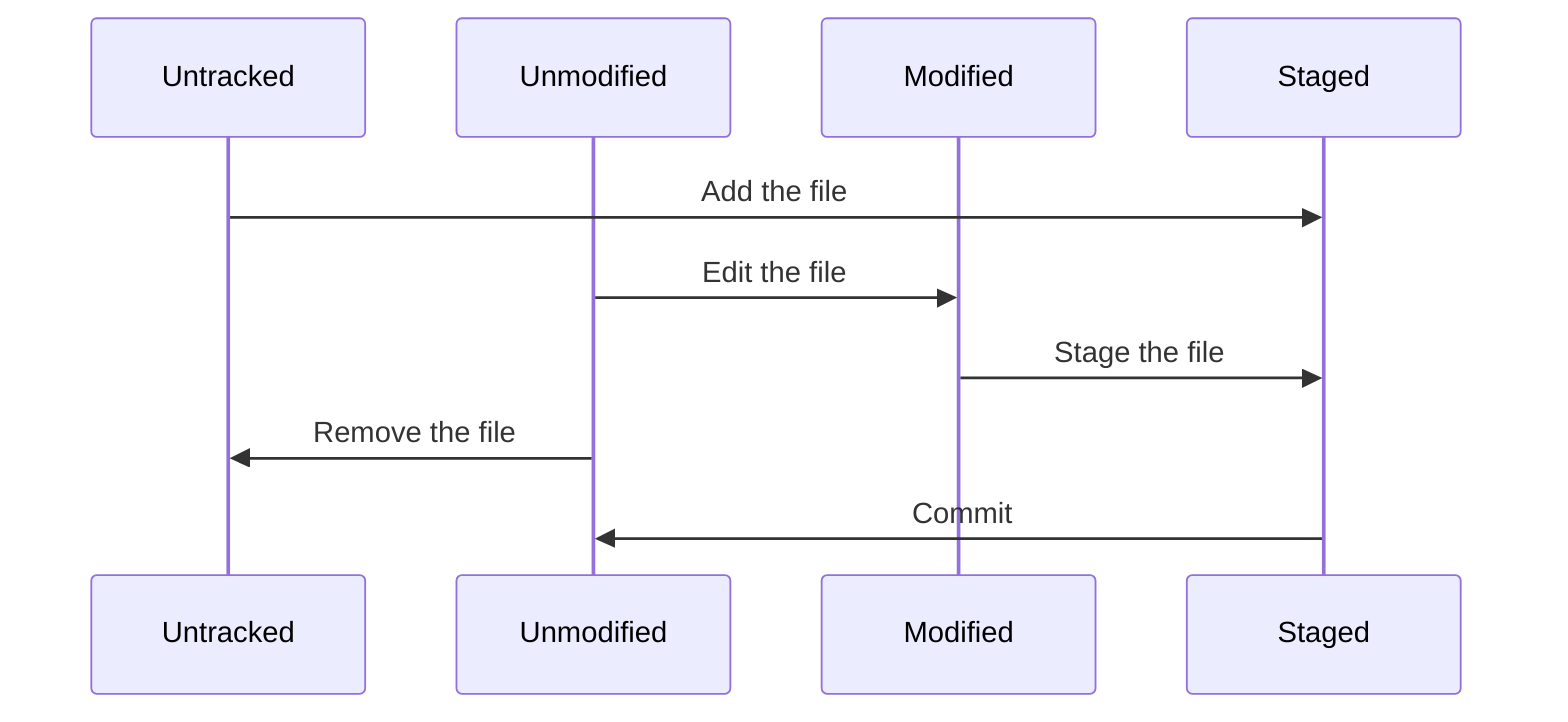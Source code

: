 sequenceDiagram
    participant Untracked
    participant Unmodified
    participant Modified
    participant Staged

    Untracked ->> Staged: Add the file
    Unmodified ->> Modified: Edit the file
    Modified ->> Staged: Stage the file
    Unmodified ->> Untracked: Remove the file
    Staged ->> Unmodified: Commit